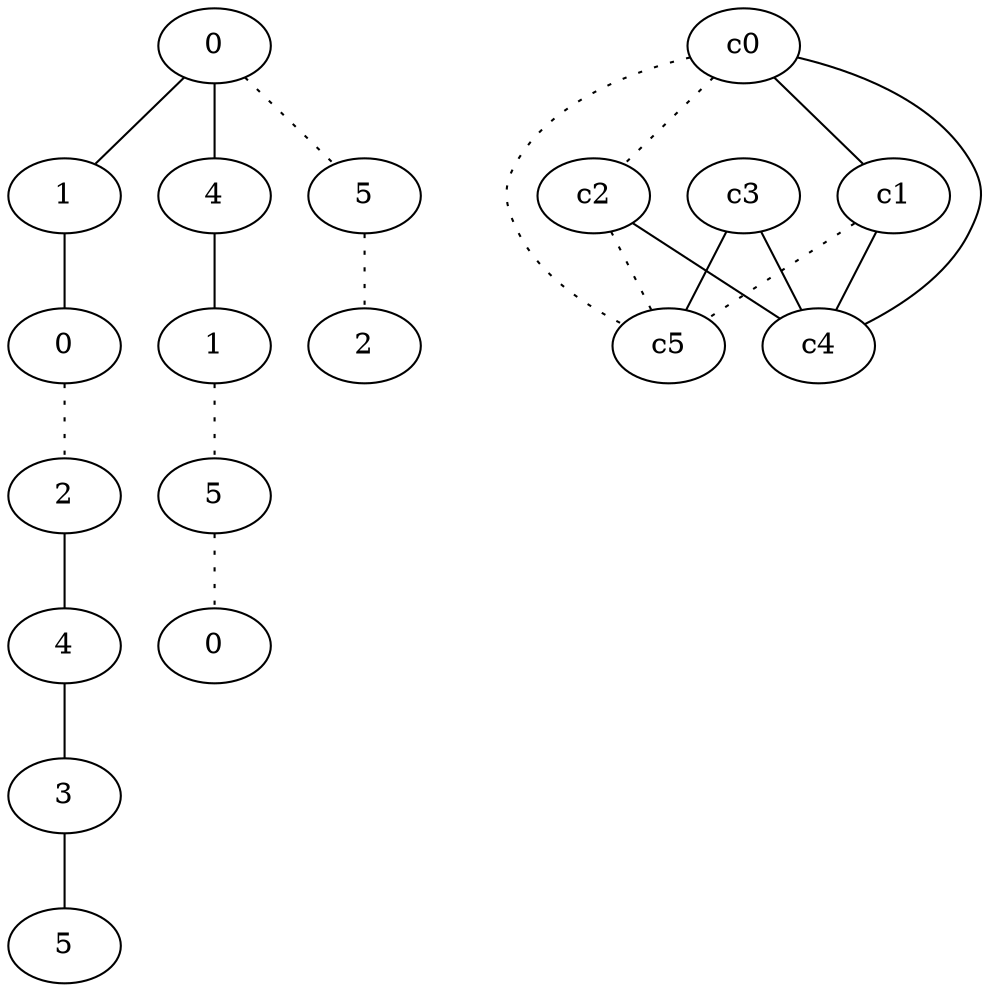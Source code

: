graph {
a0[label=0];
a1[label=1];
a2[label=0];
a3[label=2];
a4[label=4];
a5[label=3];
a6[label=5];
a7[label=4];
a8[label=1];
a9[label=5];
a10[label=0];
a11[label=5];
a12[label=2];
a0 -- a1;
a0 -- a7;
a0 -- a11 [style=dotted];
a1 -- a2;
a2 -- a3 [style=dotted];
a3 -- a4;
a4 -- a5;
a5 -- a6;
a7 -- a8;
a8 -- a9 [style=dotted];
a9 -- a10 [style=dotted];
a11 -- a12 [style=dotted];
c0 -- c1;
c0 -- c2 [style=dotted];
c0 -- c4;
c0 -- c5 [style=dotted];
c1 -- c4;
c1 -- c5 [style=dotted];
c2 -- c4;
c2 -- c5 [style=dotted];
c3 -- c4;
c3 -- c5;
}
